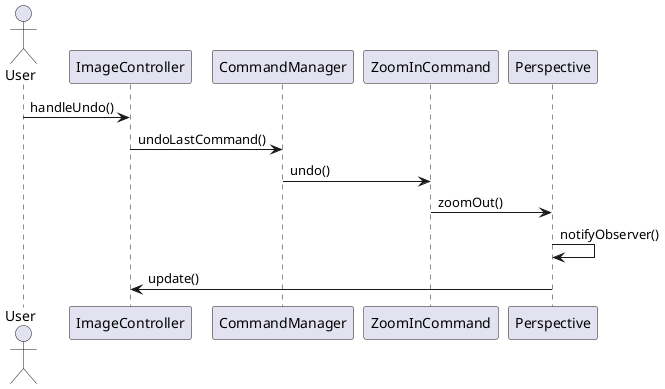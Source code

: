 @startuml UndoCommand

actor User

participant ImageController
participant CommandManager
participant ZoomInCommand
participant Perspective

User -> ImageController : handleUndo()
ImageController -> CommandManager : undoLastCommand()
CommandManager -> ZoomInCommand : undo()
ZoomInCommand -> Perspective : zoomOut()
Perspective -> Perspective : notifyObserver()
Perspective -> ImageController : update()

@enduml